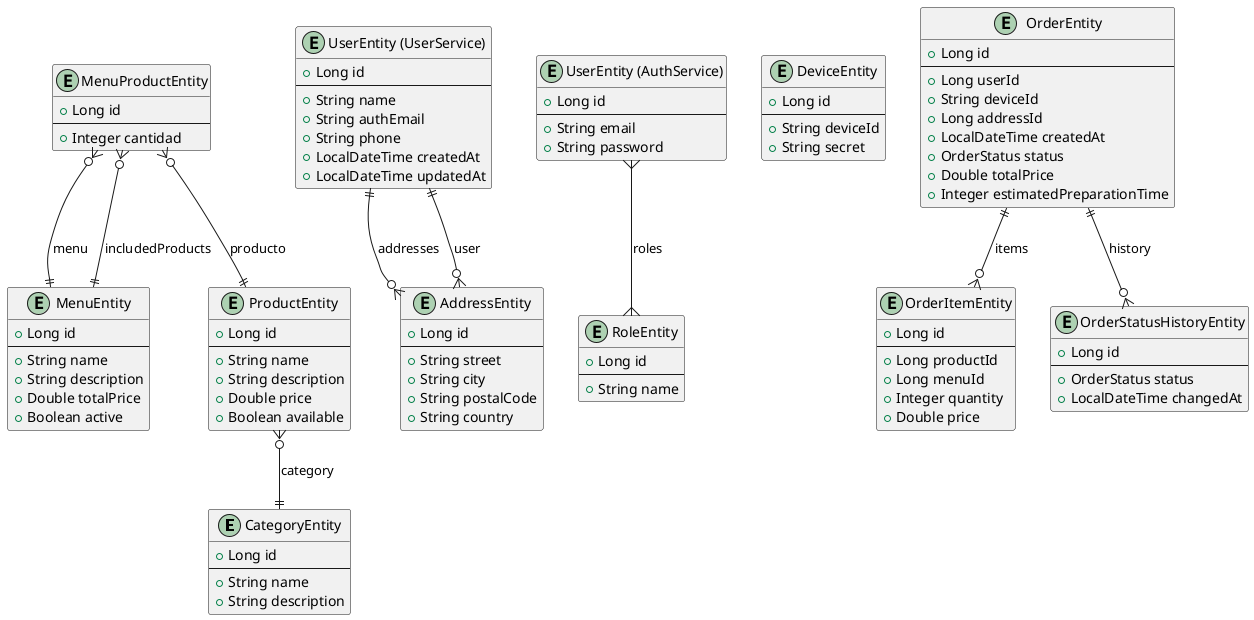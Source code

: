 @startuml BBDD-Kizuna

' =======================
' === PRODUCT SERVICE ===
' =======================
entity "CategoryEntity" {
  + Long id
  --
  + String name
  + String description
}

entity "ProductEntity" {
  + Long id
  --
  + String name
  + String description
  + Double price
  + Boolean available
}

entity "MenuEntity" {
  + Long id
  --
  + String name
  + String description
  + Double totalPrice
  + Boolean active
}

entity "MenuProductEntity" {
  + Long id
  --
  + Integer cantidad
}

ProductEntity }o--|| CategoryEntity : category
MenuProductEntity }o--|| MenuEntity : menu
MenuProductEntity }o--|| ProductEntity : producto
MenuEntity ||--o{ MenuProductEntity : includedProducts


' ===================
' === USER SERVICE ===
' ===================
entity "UserEntity (UserService)" as US_User {
  + Long id
  --
  + String name
  + String authEmail
  + String phone
  + LocalDateTime createdAt
  + LocalDateTime updatedAt
}

entity "AddressEntity" {
  + Long id
  --
  + String street
  + String city
  + String postalCode
  + String country
}

AddressEntity }o--|| US_User : user
US_User ||--o{ AddressEntity : addresses


' ===================
' === AUTH SERVICE ===
' ===================
entity "UserEntity (AuthService)" as Auth_User {
  + Long id
  --
  + String email
  + String password
}

entity "RoleEntity" {
  + Long id
  --
  + String name
}

entity "DeviceEntity" {
  + Long id
  --
  + String deviceId
  + String secret
}

Auth_User }--{ RoleEntity : roles


' =====================
' === ORDER SERVICE ===
' =====================
entity "OrderEntity" {
  + Long id
  --
  + Long userId
  + String deviceId
  + Long addressId
  + LocalDateTime createdAt
  + OrderStatus status
  + Double totalPrice
  + Integer estimatedPreparationTime
}

entity "OrderItemEntity" {
  + Long id
  --
  + Long productId
  + Long menuId
  + Integer quantity
  + Double price
}

entity "OrderStatusHistoryEntity" {
  + Long id
  --
  + OrderStatus status
  + LocalDateTime changedAt
}

OrderEntity ||--o{ OrderItemEntity : items
OrderEntity ||--o{ OrderStatusHistoryEntity : history

@enduml